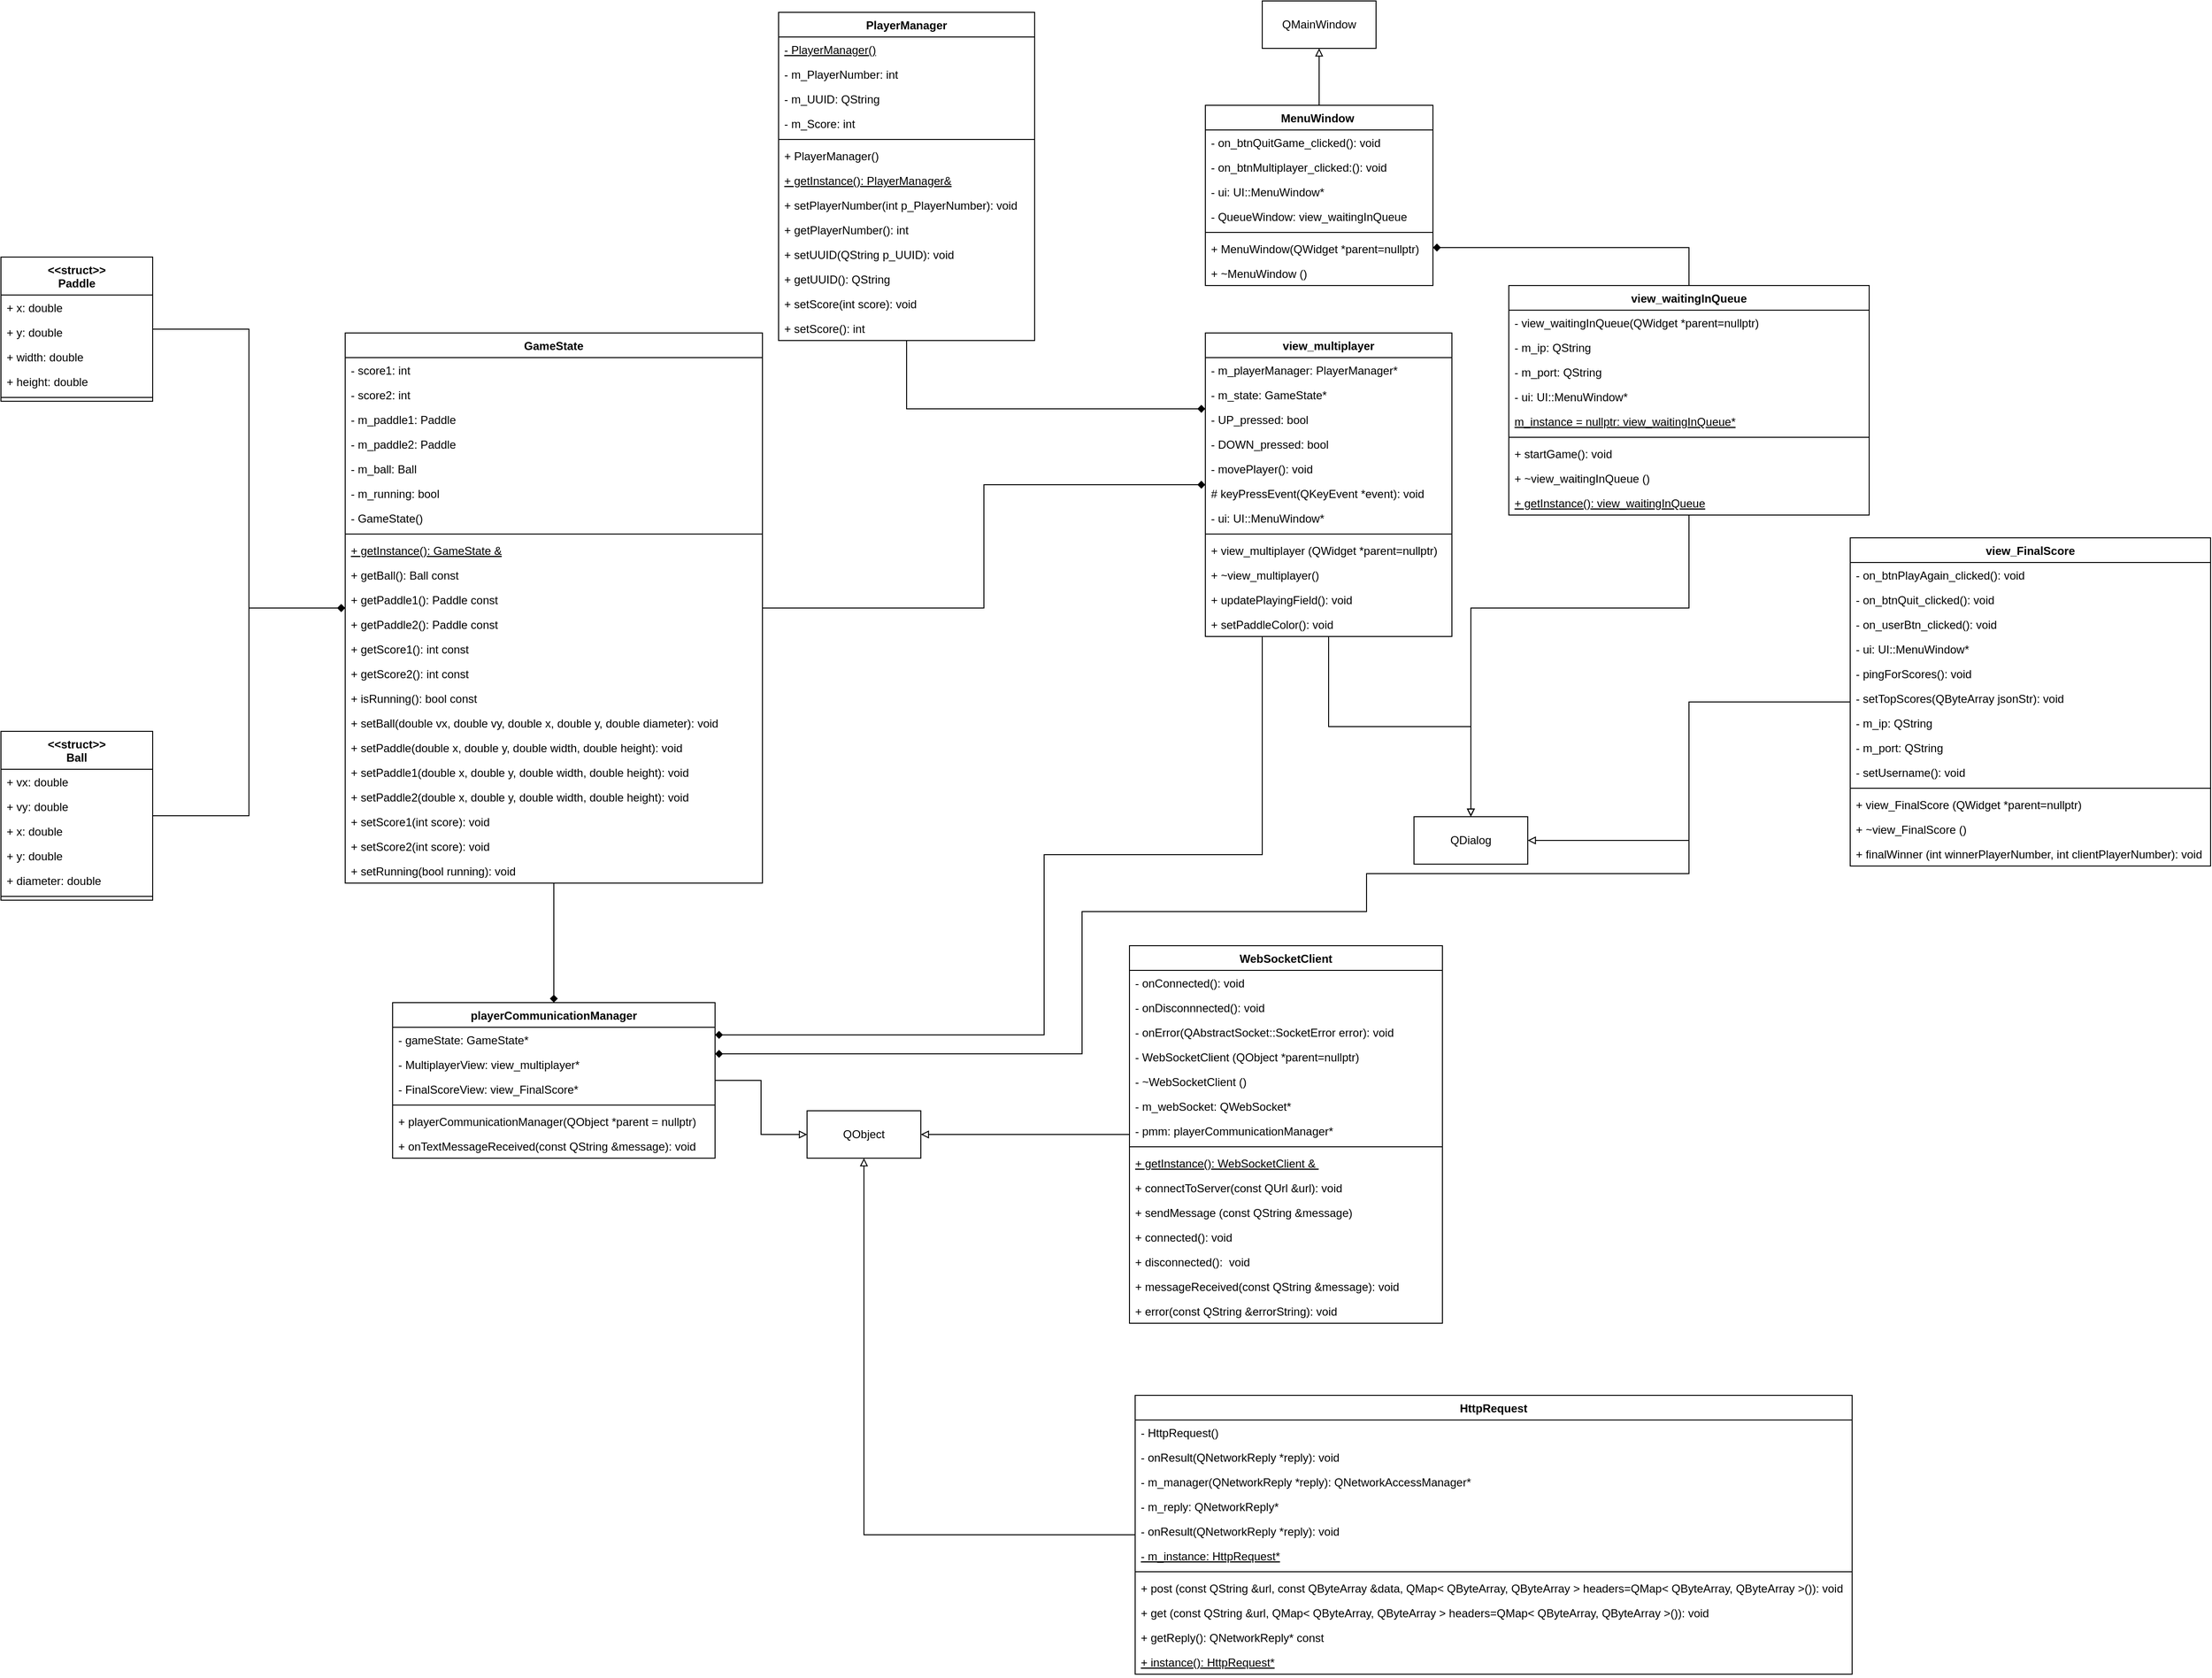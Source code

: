 <mxfile version="20.8.16" type="device"><diagram id="MP18VCLxFfBPVzHeUgNH" name="Seite-1"><mxGraphModel dx="2475" dy="4055" grid="1" gridSize="10" guides="1" tooltips="1" connect="1" arrows="1" fold="1" page="1" pageScale="1" pageWidth="827" pageHeight="1169" math="0" shadow="0"><root><mxCell id="0"/><mxCell id="1" parent="0"/><mxCell id="RMuAiVVjPHGUVaDekmuX-5" value="&lt;&lt;struct&gt;&gt;&#10;Ball" style="swimlane;fontStyle=1;align=center;verticalAlign=top;childLayout=stackLayout;horizontal=1;startSize=40;horizontalStack=0;resizeParent=1;resizeParentMax=0;resizeLast=0;collapsible=1;marginBottom=0;" parent="1" vertex="1"><mxGeometry x="-1420" y="-1570" width="160" height="178" as="geometry"/></mxCell><mxCell id="RMuAiVVjPHGUVaDekmuX-6" value="+ vx: double" style="text;strokeColor=none;fillColor=none;align=left;verticalAlign=top;spacingLeft=4;spacingRight=4;overflow=hidden;rotatable=0;points=[[0,0.5],[1,0.5]];portConstraint=eastwest;" parent="RMuAiVVjPHGUVaDekmuX-5" vertex="1"><mxGeometry y="40" width="160" height="26" as="geometry"/></mxCell><mxCell id="RMuAiVVjPHGUVaDekmuX-9" value="+ vy: double" style="text;strokeColor=none;fillColor=none;align=left;verticalAlign=top;spacingLeft=4;spacingRight=4;overflow=hidden;rotatable=0;points=[[0,0.5],[1,0.5]];portConstraint=eastwest;" parent="RMuAiVVjPHGUVaDekmuX-5" vertex="1"><mxGeometry y="66" width="160" height="26" as="geometry"/></mxCell><mxCell id="RMuAiVVjPHGUVaDekmuX-10" value="+ x: double" style="text;strokeColor=none;fillColor=none;align=left;verticalAlign=top;spacingLeft=4;spacingRight=4;overflow=hidden;rotatable=0;points=[[0,0.5],[1,0.5]];portConstraint=eastwest;" parent="RMuAiVVjPHGUVaDekmuX-5" vertex="1"><mxGeometry y="92" width="160" height="26" as="geometry"/></mxCell><mxCell id="RMuAiVVjPHGUVaDekmuX-11" value="+ y: double" style="text;strokeColor=none;fillColor=none;align=left;verticalAlign=top;spacingLeft=4;spacingRight=4;overflow=hidden;rotatable=0;points=[[0,0.5],[1,0.5]];portConstraint=eastwest;" parent="RMuAiVVjPHGUVaDekmuX-5" vertex="1"><mxGeometry y="118" width="160" height="26" as="geometry"/></mxCell><mxCell id="RMuAiVVjPHGUVaDekmuX-12" value="+ diameter: double" style="text;strokeColor=none;fillColor=none;align=left;verticalAlign=top;spacingLeft=4;spacingRight=4;overflow=hidden;rotatable=0;points=[[0,0.5],[1,0.5]];portConstraint=eastwest;" parent="RMuAiVVjPHGUVaDekmuX-5" vertex="1"><mxGeometry y="144" width="160" height="26" as="geometry"/></mxCell><mxCell id="RMuAiVVjPHGUVaDekmuX-7" value="" style="line;strokeWidth=1;fillColor=none;align=left;verticalAlign=middle;spacingTop=-1;spacingLeft=3;spacingRight=3;rotatable=0;labelPosition=right;points=[];portConstraint=eastwest;strokeColor=inherit;" parent="RMuAiVVjPHGUVaDekmuX-5" vertex="1"><mxGeometry y="170" width="160" height="8" as="geometry"/></mxCell><mxCell id="RMuAiVVjPHGUVaDekmuX-13" value="&lt;&lt;struct&gt;&gt;&#10;Paddle" style="swimlane;fontStyle=1;align=center;verticalAlign=top;childLayout=stackLayout;horizontal=1;startSize=40;horizontalStack=0;resizeParent=1;resizeParentMax=0;resizeLast=0;collapsible=1;marginBottom=0;" parent="1" vertex="1"><mxGeometry x="-1420" y="-2070" width="160" height="152" as="geometry"/></mxCell><mxCell id="RMuAiVVjPHGUVaDekmuX-14" value="+ x: double" style="text;strokeColor=none;fillColor=none;align=left;verticalAlign=top;spacingLeft=4;spacingRight=4;overflow=hidden;rotatable=0;points=[[0,0.5],[1,0.5]];portConstraint=eastwest;" parent="RMuAiVVjPHGUVaDekmuX-13" vertex="1"><mxGeometry y="40" width="160" height="26" as="geometry"/></mxCell><mxCell id="RMuAiVVjPHGUVaDekmuX-15" value="+ y: double" style="text;strokeColor=none;fillColor=none;align=left;verticalAlign=top;spacingLeft=4;spacingRight=4;overflow=hidden;rotatable=0;points=[[0,0.5],[1,0.5]];portConstraint=eastwest;" parent="RMuAiVVjPHGUVaDekmuX-13" vertex="1"><mxGeometry y="66" width="160" height="26" as="geometry"/></mxCell><mxCell id="RMuAiVVjPHGUVaDekmuX-16" value="+ width: double" style="text;strokeColor=none;fillColor=none;align=left;verticalAlign=top;spacingLeft=4;spacingRight=4;overflow=hidden;rotatable=0;points=[[0,0.5],[1,0.5]];portConstraint=eastwest;" parent="RMuAiVVjPHGUVaDekmuX-13" vertex="1"><mxGeometry y="92" width="160" height="26" as="geometry"/></mxCell><mxCell id="RMuAiVVjPHGUVaDekmuX-17" value="+ height: double" style="text;strokeColor=none;fillColor=none;align=left;verticalAlign=top;spacingLeft=4;spacingRight=4;overflow=hidden;rotatable=0;points=[[0,0.5],[1,0.5]];portConstraint=eastwest;" parent="RMuAiVVjPHGUVaDekmuX-13" vertex="1"><mxGeometry y="118" width="160" height="26" as="geometry"/></mxCell><mxCell id="RMuAiVVjPHGUVaDekmuX-19" value="" style="line;strokeWidth=1;fillColor=none;align=left;verticalAlign=middle;spacingTop=-1;spacingLeft=3;spacingRight=3;rotatable=0;labelPosition=right;points=[];portConstraint=eastwest;strokeColor=inherit;" parent="RMuAiVVjPHGUVaDekmuX-13" vertex="1"><mxGeometry y="144" width="160" height="8" as="geometry"/></mxCell><mxCell id="aPq4qUfqMGMxhTdIUyQj-11" style="edgeStyle=orthogonalEdgeStyle;rounded=0;orthogonalLoop=1;jettySize=auto;html=1;startArrow=diamond;startFill=1;endArrow=none;endFill=0;" parent="1" source="RMuAiVVjPHGUVaDekmuX-20" target="RMuAiVVjPHGUVaDekmuX-13" edge="1"><mxGeometry relative="1" as="geometry"/></mxCell><mxCell id="aPq4qUfqMGMxhTdIUyQj-12" style="edgeStyle=orthogonalEdgeStyle;rounded=0;orthogonalLoop=1;jettySize=auto;html=1;startArrow=diamond;startFill=1;endArrow=none;endFill=0;" parent="1" source="RMuAiVVjPHGUVaDekmuX-20" target="RMuAiVVjPHGUVaDekmuX-5" edge="1"><mxGeometry relative="1" as="geometry"/></mxCell><mxCell id="aPq4qUfqMGMxhTdIUyQj-18" style="edgeStyle=orthogonalEdgeStyle;rounded=0;orthogonalLoop=1;jettySize=auto;html=1;startArrow=none;startFill=0;endArrow=diamond;endFill=1;" parent="1" source="RMuAiVVjPHGUVaDekmuX-20" target="RMuAiVVjPHGUVaDekmuX-163" edge="1"><mxGeometry relative="1" as="geometry"/></mxCell><mxCell id="aPq4qUfqMGMxhTdIUyQj-19" style="edgeStyle=orthogonalEdgeStyle;rounded=0;orthogonalLoop=1;jettySize=auto;html=1;startArrow=none;startFill=0;endArrow=diamond;endFill=1;" parent="1" source="RMuAiVVjPHGUVaDekmuX-20" target="RMuAiVVjPHGUVaDekmuX-59" edge="1"><mxGeometry relative="1" as="geometry"/></mxCell><mxCell id="RMuAiVVjPHGUVaDekmuX-20" value="GameState" style="swimlane;fontStyle=1;align=center;verticalAlign=top;childLayout=stackLayout;horizontal=1;startSize=26;horizontalStack=0;resizeParent=1;resizeParentMax=0;resizeLast=0;collapsible=1;marginBottom=0;" parent="1" vertex="1"><mxGeometry x="-1057" y="-1990" width="440" height="580" as="geometry"/></mxCell><mxCell id="RMuAiVVjPHGUVaDekmuX-21" value="- score1: int" style="text;strokeColor=none;fillColor=none;align=left;verticalAlign=top;spacingLeft=4;spacingRight=4;overflow=hidden;rotatable=0;points=[[0,0.5],[1,0.5]];portConstraint=eastwest;" parent="RMuAiVVjPHGUVaDekmuX-20" vertex="1"><mxGeometry y="26" width="440" height="26" as="geometry"/></mxCell><mxCell id="RMuAiVVjPHGUVaDekmuX-22" value="- score2: int" style="text;strokeColor=none;fillColor=none;align=left;verticalAlign=top;spacingLeft=4;spacingRight=4;overflow=hidden;rotatable=0;points=[[0,0.5],[1,0.5]];portConstraint=eastwest;" parent="RMuAiVVjPHGUVaDekmuX-20" vertex="1"><mxGeometry y="52" width="440" height="26" as="geometry"/></mxCell><mxCell id="RMuAiVVjPHGUVaDekmuX-191" value="- m_paddle1: Paddle" style="text;strokeColor=none;fillColor=none;align=left;verticalAlign=top;spacingLeft=4;spacingRight=4;overflow=hidden;rotatable=0;points=[[0,0.5],[1,0.5]];portConstraint=eastwest;" parent="RMuAiVVjPHGUVaDekmuX-20" vertex="1"><mxGeometry y="78" width="440" height="26" as="geometry"/></mxCell><mxCell id="RMuAiVVjPHGUVaDekmuX-192" value="- m_paddle2: Paddle" style="text;strokeColor=none;fillColor=none;align=left;verticalAlign=top;spacingLeft=4;spacingRight=4;overflow=hidden;rotatable=0;points=[[0,0.5],[1,0.5]];portConstraint=eastwest;" parent="RMuAiVVjPHGUVaDekmuX-20" vertex="1"><mxGeometry y="104" width="440" height="26" as="geometry"/></mxCell><mxCell id="RMuAiVVjPHGUVaDekmuX-193" value="- m_ball: Ball" style="text;strokeColor=none;fillColor=none;align=left;verticalAlign=top;spacingLeft=4;spacingRight=4;overflow=hidden;rotatable=0;points=[[0,0.5],[1,0.5]];portConstraint=eastwest;" parent="RMuAiVVjPHGUVaDekmuX-20" vertex="1"><mxGeometry y="130" width="440" height="26" as="geometry"/></mxCell><mxCell id="RMuAiVVjPHGUVaDekmuX-23" value="- m_running: bool" style="text;strokeColor=none;fillColor=none;align=left;verticalAlign=top;spacingLeft=4;spacingRight=4;overflow=hidden;rotatable=0;points=[[0,0.5],[1,0.5]];portConstraint=eastwest;" parent="RMuAiVVjPHGUVaDekmuX-20" vertex="1"><mxGeometry y="156" width="440" height="26" as="geometry"/></mxCell><mxCell id="RMuAiVVjPHGUVaDekmuX-103" value="- GameState()" style="text;strokeColor=none;fillColor=none;align=left;verticalAlign=top;spacingLeft=4;spacingRight=4;overflow=hidden;rotatable=0;points=[[0,0.5],[1,0.5]];portConstraint=eastwest;" parent="RMuAiVVjPHGUVaDekmuX-20" vertex="1"><mxGeometry y="182" width="440" height="26" as="geometry"/></mxCell><mxCell id="RMuAiVVjPHGUVaDekmuX-25" value="" style="line;strokeWidth=1;fillColor=none;align=left;verticalAlign=middle;spacingTop=-1;spacingLeft=3;spacingRight=3;rotatable=0;labelPosition=right;points=[];portConstraint=eastwest;strokeColor=inherit;" parent="RMuAiVVjPHGUVaDekmuX-20" vertex="1"><mxGeometry y="208" width="440" height="8" as="geometry"/></mxCell><mxCell id="RMuAiVVjPHGUVaDekmuX-27" value="+ getInstance(): GameState &amp;&#10;" style="text;strokeColor=none;fillColor=none;align=left;verticalAlign=top;spacingLeft=4;spacingRight=4;overflow=hidden;rotatable=0;points=[[0,0.5],[1,0.5]];portConstraint=eastwest;fontStyle=4" parent="RMuAiVVjPHGUVaDekmuX-20" vertex="1"><mxGeometry y="216" width="440" height="26" as="geometry"/></mxCell><mxCell id="RMuAiVVjPHGUVaDekmuX-28" value="+ getBall(): Ball const" style="text;strokeColor=none;fillColor=none;align=left;verticalAlign=top;spacingLeft=4;spacingRight=4;overflow=hidden;rotatable=0;points=[[0,0.5],[1,0.5]];portConstraint=eastwest;" parent="RMuAiVVjPHGUVaDekmuX-20" vertex="1"><mxGeometry y="242" width="440" height="26" as="geometry"/></mxCell><mxCell id="RMuAiVVjPHGUVaDekmuX-29" value="+ getPaddle1(): Paddle const" style="text;strokeColor=none;fillColor=none;align=left;verticalAlign=top;spacingLeft=4;spacingRight=4;overflow=hidden;rotatable=0;points=[[0,0.5],[1,0.5]];portConstraint=eastwest;" parent="RMuAiVVjPHGUVaDekmuX-20" vertex="1"><mxGeometry y="268" width="440" height="26" as="geometry"/></mxCell><mxCell id="RMuAiVVjPHGUVaDekmuX-30" value="+ getPaddle2(): Paddle const" style="text;strokeColor=none;fillColor=none;align=left;verticalAlign=top;spacingLeft=4;spacingRight=4;overflow=hidden;rotatable=0;points=[[0,0.5],[1,0.5]];portConstraint=eastwest;" parent="RMuAiVVjPHGUVaDekmuX-20" vertex="1"><mxGeometry y="294" width="440" height="26" as="geometry"/></mxCell><mxCell id="RMuAiVVjPHGUVaDekmuX-31" value="+ getScore1(): int const" style="text;strokeColor=none;fillColor=none;align=left;verticalAlign=top;spacingLeft=4;spacingRight=4;overflow=hidden;rotatable=0;points=[[0,0.5],[1,0.5]];portConstraint=eastwest;" parent="RMuAiVVjPHGUVaDekmuX-20" vertex="1"><mxGeometry y="320" width="440" height="26" as="geometry"/></mxCell><mxCell id="RMuAiVVjPHGUVaDekmuX-32" value="+ getScore2(): int const" style="text;strokeColor=none;fillColor=none;align=left;verticalAlign=top;spacingLeft=4;spacingRight=4;overflow=hidden;rotatable=0;points=[[0,0.5],[1,0.5]];portConstraint=eastwest;" parent="RMuAiVVjPHGUVaDekmuX-20" vertex="1"><mxGeometry y="346" width="440" height="26" as="geometry"/></mxCell><mxCell id="RMuAiVVjPHGUVaDekmuX-33" value="+ isRunning(): bool const" style="text;strokeColor=none;fillColor=none;align=left;verticalAlign=top;spacingLeft=4;spacingRight=4;overflow=hidden;rotatable=0;points=[[0,0.5],[1,0.5]];portConstraint=eastwest;" parent="RMuAiVVjPHGUVaDekmuX-20" vertex="1"><mxGeometry y="372" width="440" height="26" as="geometry"/></mxCell><mxCell id="RMuAiVVjPHGUVaDekmuX-34" value="+ setBall(double vx, double vy, double x, double y, double diameter): void" style="text;strokeColor=none;fillColor=none;align=left;verticalAlign=top;spacingLeft=4;spacingRight=4;overflow=hidden;rotatable=0;points=[[0,0.5],[1,0.5]];portConstraint=eastwest;" parent="RMuAiVVjPHGUVaDekmuX-20" vertex="1"><mxGeometry y="398" width="440" height="26" as="geometry"/></mxCell><mxCell id="RMuAiVVjPHGUVaDekmuX-35" value="+ setPaddle(double x, double y, double width, double height): void" style="text;strokeColor=none;fillColor=none;align=left;verticalAlign=top;spacingLeft=4;spacingRight=4;overflow=hidden;rotatable=0;points=[[0,0.5],[1,0.5]];portConstraint=eastwest;" parent="RMuAiVVjPHGUVaDekmuX-20" vertex="1"><mxGeometry y="424" width="440" height="26" as="geometry"/></mxCell><mxCell id="RMuAiVVjPHGUVaDekmuX-36" value="+ setPaddle1(double x, double y, double width, double height): void" style="text;strokeColor=none;fillColor=none;align=left;verticalAlign=top;spacingLeft=4;spacingRight=4;overflow=hidden;rotatable=0;points=[[0,0.5],[1,0.5]];portConstraint=eastwest;" parent="RMuAiVVjPHGUVaDekmuX-20" vertex="1"><mxGeometry y="450" width="440" height="26" as="geometry"/></mxCell><mxCell id="RMuAiVVjPHGUVaDekmuX-37" value="+ setPaddle2(double x, double y, double width, double height): void" style="text;strokeColor=none;fillColor=none;align=left;verticalAlign=top;spacingLeft=4;spacingRight=4;overflow=hidden;rotatable=0;points=[[0,0.5],[1,0.5]];portConstraint=eastwest;" parent="RMuAiVVjPHGUVaDekmuX-20" vertex="1"><mxGeometry y="476" width="440" height="26" as="geometry"/></mxCell><mxCell id="RMuAiVVjPHGUVaDekmuX-38" value="+ setScore1(int score): void" style="text;strokeColor=none;fillColor=none;align=left;verticalAlign=top;spacingLeft=4;spacingRight=4;overflow=hidden;rotatable=0;points=[[0,0.5],[1,0.5]];portConstraint=eastwest;" parent="RMuAiVVjPHGUVaDekmuX-20" vertex="1"><mxGeometry y="502" width="440" height="26" as="geometry"/></mxCell><mxCell id="RMuAiVVjPHGUVaDekmuX-39" value="+ setScore2(int score): void" style="text;strokeColor=none;fillColor=none;align=left;verticalAlign=top;spacingLeft=4;spacingRight=4;overflow=hidden;rotatable=0;points=[[0,0.5],[1,0.5]];portConstraint=eastwest;" parent="RMuAiVVjPHGUVaDekmuX-20" vertex="1"><mxGeometry y="528" width="440" height="26" as="geometry"/></mxCell><mxCell id="RMuAiVVjPHGUVaDekmuX-58" value="+ setRunning(bool running): void" style="text;strokeColor=none;fillColor=none;align=left;verticalAlign=top;spacingLeft=4;spacingRight=4;overflow=hidden;rotatable=0;points=[[0,0.5],[1,0.5]];portConstraint=eastwest;" parent="RMuAiVVjPHGUVaDekmuX-20" vertex="1"><mxGeometry y="554" width="440" height="26" as="geometry"/></mxCell><mxCell id="aPq4qUfqMGMxhTdIUyQj-6" style="edgeStyle=orthogonalEdgeStyle;rounded=0;orthogonalLoop=1;jettySize=auto;html=1;endArrow=block;endFill=0;" parent="1" source="RMuAiVVjPHGUVaDekmuX-59" target="aPq4qUfqMGMxhTdIUyQj-1" edge="1"><mxGeometry relative="1" as="geometry"/></mxCell><mxCell id="RMuAiVVjPHGUVaDekmuX-59" value="playerCommunicationManager" style="swimlane;fontStyle=1;align=center;verticalAlign=top;childLayout=stackLayout;horizontal=1;startSize=26;horizontalStack=0;resizeParent=1;resizeParentMax=0;resizeLast=0;collapsible=1;marginBottom=0;" parent="1" vertex="1"><mxGeometry x="-1007" y="-1284" width="340" height="164" as="geometry"/></mxCell><mxCell id="RMuAiVVjPHGUVaDekmuX-60" value="- gameState: GameState*" style="text;strokeColor=none;fillColor=none;align=left;verticalAlign=top;spacingLeft=4;spacingRight=4;overflow=hidden;rotatable=0;points=[[0,0.5],[1,0.5]];portConstraint=eastwest;" parent="RMuAiVVjPHGUVaDekmuX-59" vertex="1"><mxGeometry y="26" width="340" height="26" as="geometry"/></mxCell><mxCell id="RMuAiVVjPHGUVaDekmuX-61" value="- MultiplayerView: view_multiplayer*" style="text;strokeColor=none;fillColor=none;align=left;verticalAlign=top;spacingLeft=4;spacingRight=4;overflow=hidden;rotatable=0;points=[[0,0.5],[1,0.5]];portConstraint=eastwest;" parent="RMuAiVVjPHGUVaDekmuX-59" vertex="1"><mxGeometry y="52" width="340" height="26" as="geometry"/></mxCell><mxCell id="RMuAiVVjPHGUVaDekmuX-62" value="- FinalScoreView: view_FinalScore*" style="text;strokeColor=none;fillColor=none;align=left;verticalAlign=top;spacingLeft=4;spacingRight=4;overflow=hidden;rotatable=0;points=[[0,0.5],[1,0.5]];portConstraint=eastwest;" parent="RMuAiVVjPHGUVaDekmuX-59" vertex="1"><mxGeometry y="78" width="340" height="26" as="geometry"/></mxCell><mxCell id="RMuAiVVjPHGUVaDekmuX-63" value="" style="line;strokeWidth=1;fillColor=none;align=left;verticalAlign=middle;spacingTop=-1;spacingLeft=3;spacingRight=3;rotatable=0;labelPosition=right;points=[];portConstraint=eastwest;strokeColor=inherit;" parent="RMuAiVVjPHGUVaDekmuX-59" vertex="1"><mxGeometry y="104" width="340" height="8" as="geometry"/></mxCell><mxCell id="RMuAiVVjPHGUVaDekmuX-76" value="+ playerCommunicationManager(QObject *parent = nullptr) " style="text;strokeColor=none;fillColor=none;align=left;verticalAlign=top;spacingLeft=4;spacingRight=4;overflow=hidden;rotatable=0;points=[[0,0.5],[1,0.5]];portConstraint=eastwest;" parent="RMuAiVVjPHGUVaDekmuX-59" vertex="1"><mxGeometry y="112" width="340" height="26" as="geometry"/></mxCell><mxCell id="RMuAiVVjPHGUVaDekmuX-77" value="+ onTextMessageReceived(const QString &amp;message): void " style="text;strokeColor=none;fillColor=none;align=left;verticalAlign=top;spacingLeft=4;spacingRight=4;overflow=hidden;rotatable=0;points=[[0,0.5],[1,0.5]];portConstraint=eastwest;" parent="RMuAiVVjPHGUVaDekmuX-59" vertex="1"><mxGeometry y="138" width="340" height="26" as="geometry"/></mxCell><mxCell id="aPq4qUfqMGMxhTdIUyQj-22" style="edgeStyle=orthogonalEdgeStyle;rounded=0;orthogonalLoop=1;jettySize=auto;html=1;startArrow=none;startFill=0;endArrow=diamond;endFill=1;" parent="1" source="RMuAiVVjPHGUVaDekmuX-78" target="RMuAiVVjPHGUVaDekmuX-163" edge="1"><mxGeometry relative="1" as="geometry"><Array as="points"><mxPoint x="-465" y="-1910"/></Array></mxGeometry></mxCell><mxCell id="RMuAiVVjPHGUVaDekmuX-78" value="PlayerManager" style="swimlane;fontStyle=1;align=center;verticalAlign=top;childLayout=stackLayout;horizontal=1;startSize=26;horizontalStack=0;resizeParent=1;resizeParentMax=0;resizeLast=0;collapsible=1;marginBottom=0;" parent="1" vertex="1"><mxGeometry x="-600" y="-2328" width="270" height="346" as="geometry"/></mxCell><mxCell id="RMuAiVVjPHGUVaDekmuX-106" value="- PlayerManager()" style="text;strokeColor=none;fillColor=none;align=left;verticalAlign=top;spacingLeft=4;spacingRight=4;overflow=hidden;rotatable=0;points=[[0,0.5],[1,0.5]];portConstraint=eastwest;fontStyle=4" parent="RMuAiVVjPHGUVaDekmuX-78" vertex="1"><mxGeometry y="26" width="270" height="26" as="geometry"/></mxCell><mxCell id="RMuAiVVjPHGUVaDekmuX-79" value="- m_PlayerNumber: int" style="text;strokeColor=none;fillColor=none;align=left;verticalAlign=top;spacingLeft=4;spacingRight=4;overflow=hidden;rotatable=0;points=[[0,0.5],[1,0.5]];portConstraint=eastwest;" parent="RMuAiVVjPHGUVaDekmuX-78" vertex="1"><mxGeometry y="52" width="270" height="26" as="geometry"/></mxCell><mxCell id="RMuAiVVjPHGUVaDekmuX-80" value="- m_UUID: QString" style="text;strokeColor=none;fillColor=none;align=left;verticalAlign=top;spacingLeft=4;spacingRight=4;overflow=hidden;rotatable=0;points=[[0,0.5],[1,0.5]];portConstraint=eastwest;" parent="RMuAiVVjPHGUVaDekmuX-78" vertex="1"><mxGeometry y="78" width="270" height="26" as="geometry"/></mxCell><mxCell id="hz9fQYHhjGwWimw99q_P-1" value="- m_Score: int" style="text;strokeColor=none;fillColor=none;align=left;verticalAlign=top;spacingLeft=4;spacingRight=4;overflow=hidden;rotatable=0;points=[[0,0.5],[1,0.5]];portConstraint=eastwest;" vertex="1" parent="RMuAiVVjPHGUVaDekmuX-78"><mxGeometry y="104" width="270" height="26" as="geometry"/></mxCell><mxCell id="RMuAiVVjPHGUVaDekmuX-82" value="" style="line;strokeWidth=1;fillColor=none;align=left;verticalAlign=middle;spacingTop=-1;spacingLeft=3;spacingRight=3;rotatable=0;labelPosition=right;points=[];portConstraint=eastwest;strokeColor=inherit;" parent="RMuAiVVjPHGUVaDekmuX-78" vertex="1"><mxGeometry y="130" width="270" height="8" as="geometry"/></mxCell><mxCell id="RMuAiVVjPHGUVaDekmuX-83" value="+ PlayerManager()" style="text;strokeColor=none;fillColor=none;align=left;verticalAlign=top;spacingLeft=4;spacingRight=4;overflow=hidden;rotatable=0;points=[[0,0.5],[1,0.5]];portConstraint=eastwest;" parent="RMuAiVVjPHGUVaDekmuX-78" vertex="1"><mxGeometry y="138" width="270" height="26" as="geometry"/></mxCell><mxCell id="RMuAiVVjPHGUVaDekmuX-84" value="+ getInstance(): PlayerManager&amp;" style="text;strokeColor=none;fillColor=none;align=left;verticalAlign=top;spacingLeft=4;spacingRight=4;overflow=hidden;rotatable=0;points=[[0,0.5],[1,0.5]];portConstraint=eastwest;fontStyle=4" parent="RMuAiVVjPHGUVaDekmuX-78" vertex="1"><mxGeometry y="164" width="270" height="26" as="geometry"/></mxCell><mxCell id="RMuAiVVjPHGUVaDekmuX-85" value="+ setPlayerNumber(int p_PlayerNumber): void" style="text;strokeColor=none;fillColor=none;align=left;verticalAlign=top;spacingLeft=4;spacingRight=4;overflow=hidden;rotatable=0;points=[[0,0.5],[1,0.5]];portConstraint=eastwest;" parent="RMuAiVVjPHGUVaDekmuX-78" vertex="1"><mxGeometry y="190" width="270" height="26" as="geometry"/></mxCell><mxCell id="RMuAiVVjPHGUVaDekmuX-87" value="+ getPlayerNumber(): int" style="text;strokeColor=none;fillColor=none;align=left;verticalAlign=top;spacingLeft=4;spacingRight=4;overflow=hidden;rotatable=0;points=[[0,0.5],[1,0.5]];portConstraint=eastwest;" parent="RMuAiVVjPHGUVaDekmuX-78" vertex="1"><mxGeometry y="216" width="270" height="26" as="geometry"/></mxCell><mxCell id="RMuAiVVjPHGUVaDekmuX-88" value="+ setUUID(QString p_UUID): void" style="text;strokeColor=none;fillColor=none;align=left;verticalAlign=top;spacingLeft=4;spacingRight=4;overflow=hidden;rotatable=0;points=[[0,0.5],[1,0.5]];portConstraint=eastwest;" parent="RMuAiVVjPHGUVaDekmuX-78" vertex="1"><mxGeometry y="242" width="270" height="26" as="geometry"/></mxCell><mxCell id="RMuAiVVjPHGUVaDekmuX-89" value="+ getUUID(): QString" style="text;strokeColor=none;fillColor=none;align=left;verticalAlign=top;spacingLeft=4;spacingRight=4;overflow=hidden;rotatable=0;points=[[0,0.5],[1,0.5]];portConstraint=eastwest;" parent="RMuAiVVjPHGUVaDekmuX-78" vertex="1"><mxGeometry y="268" width="270" height="26" as="geometry"/></mxCell><mxCell id="hz9fQYHhjGwWimw99q_P-2" value="+ setScore(int score): void" style="text;strokeColor=none;fillColor=none;align=left;verticalAlign=top;spacingLeft=4;spacingRight=4;overflow=hidden;rotatable=0;points=[[0,0.5],[1,0.5]];portConstraint=eastwest;" vertex="1" parent="RMuAiVVjPHGUVaDekmuX-78"><mxGeometry y="294" width="270" height="26" as="geometry"/></mxCell><mxCell id="hz9fQYHhjGwWimw99q_P-3" value="+ setScore(): int" style="text;strokeColor=none;fillColor=none;align=left;verticalAlign=top;spacingLeft=4;spacingRight=4;overflow=hidden;rotatable=0;points=[[0,0.5],[1,0.5]];portConstraint=eastwest;" vertex="1" parent="RMuAiVVjPHGUVaDekmuX-78"><mxGeometry y="320" width="270" height="26" as="geometry"/></mxCell><mxCell id="aPq4qUfqMGMxhTdIUyQj-5" style="edgeStyle=orthogonalEdgeStyle;rounded=0;orthogonalLoop=1;jettySize=auto;html=1;endArrow=block;endFill=0;" parent="1" source="RMuAiVVjPHGUVaDekmuX-91" target="aPq4qUfqMGMxhTdIUyQj-1" edge="1"><mxGeometry relative="1" as="geometry"/></mxCell><mxCell id="RMuAiVVjPHGUVaDekmuX-91" value="HttpRequest" style="swimlane;fontStyle=1;align=center;verticalAlign=top;childLayout=stackLayout;horizontal=1;startSize=26;horizontalStack=0;resizeParent=1;resizeParentMax=0;resizeLast=0;collapsible=1;marginBottom=0;" parent="1" vertex="1"><mxGeometry x="-224" y="-870" width="756" height="294" as="geometry"/></mxCell><mxCell id="RMuAiVVjPHGUVaDekmuX-93" value="- HttpRequest()" style="text;strokeColor=none;fillColor=none;align=left;verticalAlign=top;spacingLeft=4;spacingRight=4;overflow=hidden;rotatable=0;points=[[0,0.5],[1,0.5]];portConstraint=eastwest;" parent="RMuAiVVjPHGUVaDekmuX-91" vertex="1"><mxGeometry y="26" width="756" height="26" as="geometry"/></mxCell><mxCell id="RMuAiVVjPHGUVaDekmuX-101" value="- onResult(QNetworkReply *reply): void" style="text;strokeColor=none;fillColor=none;align=left;verticalAlign=top;spacingLeft=4;spacingRight=4;overflow=hidden;rotatable=0;points=[[0,0.5],[1,0.5]];portConstraint=eastwest;" parent="RMuAiVVjPHGUVaDekmuX-91" vertex="1"><mxGeometry y="52" width="756" height="26" as="geometry"/></mxCell><mxCell id="hz9fQYHhjGwWimw99q_P-19" value="- m_manager(QNetworkReply *reply): QNetworkAccessManager*" style="text;strokeColor=none;fillColor=none;align=left;verticalAlign=top;spacingLeft=4;spacingRight=4;overflow=hidden;rotatable=0;points=[[0,0.5],[1,0.5]];portConstraint=eastwest;" vertex="1" parent="RMuAiVVjPHGUVaDekmuX-91"><mxGeometry y="78" width="756" height="26" as="geometry"/></mxCell><mxCell id="hz9fQYHhjGwWimw99q_P-20" value="- m_reply: QNetworkReply*" style="text;strokeColor=none;fillColor=none;align=left;verticalAlign=top;spacingLeft=4;spacingRight=4;overflow=hidden;rotatable=0;points=[[0,0.5],[1,0.5]];portConstraint=eastwest;" vertex="1" parent="RMuAiVVjPHGUVaDekmuX-91"><mxGeometry y="104" width="756" height="26" as="geometry"/></mxCell><mxCell id="hz9fQYHhjGwWimw99q_P-21" value="- onResult(QNetworkReply *reply): void" style="text;strokeColor=none;fillColor=none;align=left;verticalAlign=top;spacingLeft=4;spacingRight=4;overflow=hidden;rotatable=0;points=[[0,0.5],[1,0.5]];portConstraint=eastwest;" vertex="1" parent="RMuAiVVjPHGUVaDekmuX-91"><mxGeometry y="130" width="756" height="26" as="geometry"/></mxCell><mxCell id="RMuAiVVjPHGUVaDekmuX-105" value="- m_instance: HttpRequest*" style="text;strokeColor=none;fillColor=none;align=left;verticalAlign=top;spacingLeft=4;spacingRight=4;overflow=hidden;rotatable=0;points=[[0,0.5],[1,0.5]];portConstraint=eastwest;fontStyle=4" parent="RMuAiVVjPHGUVaDekmuX-91" vertex="1"><mxGeometry y="156" width="756" height="26" as="geometry"/></mxCell><mxCell id="RMuAiVVjPHGUVaDekmuX-94" value="" style="line;strokeWidth=1;fillColor=none;align=left;verticalAlign=middle;spacingTop=-1;spacingLeft=3;spacingRight=3;rotatable=0;labelPosition=right;points=[];portConstraint=eastwest;strokeColor=inherit;" parent="RMuAiVVjPHGUVaDekmuX-91" vertex="1"><mxGeometry y="182" width="756" height="8" as="geometry"/></mxCell><mxCell id="RMuAiVVjPHGUVaDekmuX-95" value="+ post (const QString &amp;url, const QByteArray &amp;data, QMap&lt; QByteArray, QByteArray &gt; headers=QMap&lt; QByteArray, QByteArray &gt;()): void" style="text;strokeColor=none;fillColor=none;align=left;verticalAlign=top;spacingLeft=4;spacingRight=4;overflow=hidden;rotatable=0;points=[[0,0.5],[1,0.5]];portConstraint=eastwest;" parent="RMuAiVVjPHGUVaDekmuX-91" vertex="1"><mxGeometry y="190" width="756" height="26" as="geometry"/></mxCell><mxCell id="RMuAiVVjPHGUVaDekmuX-96" value="+ get (const QString &amp;url, QMap&lt; QByteArray, QByteArray &gt; headers=QMap&lt; QByteArray, QByteArray &gt;()): void" style="text;strokeColor=none;fillColor=none;align=left;verticalAlign=top;spacingLeft=4;spacingRight=4;overflow=hidden;rotatable=0;points=[[0,0.5],[1,0.5]];portConstraint=eastwest;fontStyle=0" parent="RMuAiVVjPHGUVaDekmuX-91" vertex="1"><mxGeometry y="216" width="756" height="26" as="geometry"/></mxCell><mxCell id="RMuAiVVjPHGUVaDekmuX-97" value="+ getReply(): QNetworkReply* const" style="text;strokeColor=none;fillColor=none;align=left;verticalAlign=top;spacingLeft=4;spacingRight=4;overflow=hidden;rotatable=0;points=[[0,0.5],[1,0.5]];portConstraint=eastwest;" parent="RMuAiVVjPHGUVaDekmuX-91" vertex="1"><mxGeometry y="242" width="756" height="26" as="geometry"/></mxCell><mxCell id="RMuAiVVjPHGUVaDekmuX-99" value="+ instance(): HttpRequest*" style="text;strokeColor=none;fillColor=none;align=left;verticalAlign=top;spacingLeft=4;spacingRight=4;overflow=hidden;rotatable=0;points=[[0,0.5],[1,0.5]];portConstraint=eastwest;fontStyle=4" parent="RMuAiVVjPHGUVaDekmuX-91" vertex="1"><mxGeometry y="268" width="756" height="26" as="geometry"/></mxCell><mxCell id="aPq4qUfqMGMxhTdIUyQj-4" style="edgeStyle=orthogonalEdgeStyle;rounded=0;orthogonalLoop=1;jettySize=auto;html=1;endArrow=block;endFill=0;" parent="1" source="RMuAiVVjPHGUVaDekmuX-115" target="aPq4qUfqMGMxhTdIUyQj-1" edge="1"><mxGeometry relative="1" as="geometry"/></mxCell><mxCell id="RMuAiVVjPHGUVaDekmuX-115" value="WebSocketClient" style="swimlane;fontStyle=1;align=center;verticalAlign=top;childLayout=stackLayout;horizontal=1;startSize=26;horizontalStack=0;resizeParent=1;resizeParentMax=0;resizeLast=0;collapsible=1;marginBottom=0;" parent="1" vertex="1"><mxGeometry x="-230" y="-1344" width="330" height="398" as="geometry"/></mxCell><mxCell id="RMuAiVVjPHGUVaDekmuX-116" value="- onConnected(): void" style="text;strokeColor=none;fillColor=none;align=left;verticalAlign=top;spacingLeft=4;spacingRight=4;overflow=hidden;rotatable=0;points=[[0,0.5],[1,0.5]];portConstraint=eastwest;" parent="RMuAiVVjPHGUVaDekmuX-115" vertex="1"><mxGeometry y="26" width="330" height="26" as="geometry"/></mxCell><mxCell id="RMuAiVVjPHGUVaDekmuX-117" value="- onDisconnnected(): void" style="text;strokeColor=none;fillColor=none;align=left;verticalAlign=top;spacingLeft=4;spacingRight=4;overflow=hidden;rotatable=0;points=[[0,0.5],[1,0.5]];portConstraint=eastwest;" parent="RMuAiVVjPHGUVaDekmuX-115" vertex="1"><mxGeometry y="52" width="330" height="26" as="geometry"/></mxCell><mxCell id="RMuAiVVjPHGUVaDekmuX-118" value="- onError(QAbstractSocket::SocketError error): void" style="text;strokeColor=none;fillColor=none;align=left;verticalAlign=top;spacingLeft=4;spacingRight=4;overflow=hidden;rotatable=0;points=[[0,0.5],[1,0.5]];portConstraint=eastwest;fontStyle=0" parent="RMuAiVVjPHGUVaDekmuX-115" vertex="1"><mxGeometry y="78" width="330" height="26" as="geometry"/></mxCell><mxCell id="RMuAiVVjPHGUVaDekmuX-124" value="- WebSocketClient (QObject *parent=nullptr)" style="text;strokeColor=none;fillColor=none;align=left;verticalAlign=top;spacingLeft=4;spacingRight=4;overflow=hidden;rotatable=0;points=[[0,0.5],[1,0.5]];portConstraint=eastwest;fontStyle=0" parent="RMuAiVVjPHGUVaDekmuX-115" vertex="1"><mxGeometry y="104" width="330" height="26" as="geometry"/></mxCell><mxCell id="RMuAiVVjPHGUVaDekmuX-125" value="- ~WebSocketClient ()" style="text;strokeColor=none;fillColor=none;align=left;verticalAlign=top;spacingLeft=4;spacingRight=4;overflow=hidden;rotatable=0;points=[[0,0.5],[1,0.5]];portConstraint=eastwest;fontStyle=0" parent="RMuAiVVjPHGUVaDekmuX-115" vertex="1"><mxGeometry y="130" width="330" height="26" as="geometry"/></mxCell><mxCell id="RMuAiVVjPHGUVaDekmuX-129" value="- m_webSocket: QWebSocket*" style="text;strokeColor=none;fillColor=none;align=left;verticalAlign=top;spacingLeft=4;spacingRight=4;overflow=hidden;rotatable=0;points=[[0,0.5],[1,0.5]];portConstraint=eastwest;fontStyle=0" parent="RMuAiVVjPHGUVaDekmuX-115" vertex="1"><mxGeometry y="156" width="330" height="26" as="geometry"/></mxCell><mxCell id="RMuAiVVjPHGUVaDekmuX-130" value="- pmm: playerCommunicationManager*" style="text;strokeColor=none;fillColor=none;align=left;verticalAlign=top;spacingLeft=4;spacingRight=4;overflow=hidden;rotatable=0;points=[[0,0.5],[1,0.5]];portConstraint=eastwest;fontStyle=0" parent="RMuAiVVjPHGUVaDekmuX-115" vertex="1"><mxGeometry y="182" width="330" height="26" as="geometry"/></mxCell><mxCell id="RMuAiVVjPHGUVaDekmuX-119" value="" style="line;strokeWidth=1;fillColor=none;align=left;verticalAlign=middle;spacingTop=-1;spacingLeft=3;spacingRight=3;rotatable=0;labelPosition=right;points=[];portConstraint=eastwest;strokeColor=inherit;" parent="RMuAiVVjPHGUVaDekmuX-115" vertex="1"><mxGeometry y="208" width="330" height="8" as="geometry"/></mxCell><mxCell id="RMuAiVVjPHGUVaDekmuX-120" value="+ getInstance(): WebSocketClient &amp; " style="text;strokeColor=none;fillColor=none;align=left;verticalAlign=top;spacingLeft=4;spacingRight=4;overflow=hidden;rotatable=0;points=[[0,0.5],[1,0.5]];portConstraint=eastwest;fontStyle=4" parent="RMuAiVVjPHGUVaDekmuX-115" vertex="1"><mxGeometry y="216" width="330" height="26" as="geometry"/></mxCell><mxCell id="RMuAiVVjPHGUVaDekmuX-121" value="+ connectToServer(const QUrl &amp;url): void" style="text;strokeColor=none;fillColor=none;align=left;verticalAlign=top;spacingLeft=4;spacingRight=4;overflow=hidden;rotatable=0;points=[[0,0.5],[1,0.5]];portConstraint=eastwest;fontStyle=0" parent="RMuAiVVjPHGUVaDekmuX-115" vertex="1"><mxGeometry y="242" width="330" height="26" as="geometry"/></mxCell><mxCell id="RMuAiVVjPHGUVaDekmuX-122" value="+ sendMessage (const QString &amp;message)" style="text;strokeColor=none;fillColor=none;align=left;verticalAlign=top;spacingLeft=4;spacingRight=4;overflow=hidden;rotatable=0;points=[[0,0.5],[1,0.5]];portConstraint=eastwest;" parent="RMuAiVVjPHGUVaDekmuX-115" vertex="1"><mxGeometry y="268" width="330" height="26" as="geometry"/></mxCell><mxCell id="RMuAiVVjPHGUVaDekmuX-123" value="+ connected(): void" style="text;strokeColor=none;fillColor=none;align=left;verticalAlign=top;spacingLeft=4;spacingRight=4;overflow=hidden;rotatable=0;points=[[0,0.5],[1,0.5]];portConstraint=eastwest;fontStyle=0" parent="RMuAiVVjPHGUVaDekmuX-115" vertex="1"><mxGeometry y="294" width="330" height="26" as="geometry"/></mxCell><mxCell id="RMuAiVVjPHGUVaDekmuX-126" value="+ disconnected():  void" style="text;strokeColor=none;fillColor=none;align=left;verticalAlign=top;spacingLeft=4;spacingRight=4;overflow=hidden;rotatable=0;points=[[0,0.5],[1,0.5]];portConstraint=eastwest;fontStyle=0" parent="RMuAiVVjPHGUVaDekmuX-115" vertex="1"><mxGeometry y="320" width="330" height="26" as="geometry"/></mxCell><mxCell id="RMuAiVVjPHGUVaDekmuX-127" value="+ messageReceived(const QString &amp;message): void" style="text;strokeColor=none;fillColor=none;align=left;verticalAlign=top;spacingLeft=4;spacingRight=4;overflow=hidden;rotatable=0;points=[[0,0.5],[1,0.5]];portConstraint=eastwest;fontStyle=0" parent="RMuAiVVjPHGUVaDekmuX-115" vertex="1"><mxGeometry y="346" width="330" height="26" as="geometry"/></mxCell><mxCell id="RMuAiVVjPHGUVaDekmuX-128" value="+ error(const QString &amp;errorString): void" style="text;strokeColor=none;fillColor=none;align=left;verticalAlign=top;spacingLeft=4;spacingRight=4;overflow=hidden;rotatable=0;points=[[0,0.5],[1,0.5]];portConstraint=eastwest;fontStyle=0" parent="RMuAiVVjPHGUVaDekmuX-115" vertex="1"><mxGeometry y="372" width="330" height="26" as="geometry"/></mxCell><mxCell id="aPq4qUfqMGMxhTdIUyQj-3" style="edgeStyle=orthogonalEdgeStyle;rounded=0;orthogonalLoop=1;jettySize=auto;html=1;endArrow=block;endFill=0;" parent="1" source="RMuAiVVjPHGUVaDekmuX-131" target="aPq4qUfqMGMxhTdIUyQj-2" edge="1"><mxGeometry relative="1" as="geometry"/></mxCell><mxCell id="aPq4qUfqMGMxhTdIUyQj-13" style="edgeStyle=orthogonalEdgeStyle;rounded=0;orthogonalLoop=1;jettySize=auto;html=1;endArrow=none;endFill=0;startArrow=diamond;startFill=1;" parent="1" source="RMuAiVVjPHGUVaDekmuX-131" target="RMuAiVVjPHGUVaDekmuX-177" edge="1"><mxGeometry relative="1" as="geometry"><Array as="points"><mxPoint x="360" y="-2080"/></Array></mxGeometry></mxCell><mxCell id="RMuAiVVjPHGUVaDekmuX-131" value="MenuWindow " style="swimlane;fontStyle=1;align=center;verticalAlign=top;childLayout=stackLayout;horizontal=1;startSize=26;horizontalStack=0;resizeParent=1;resizeParentMax=0;resizeLast=0;collapsible=1;marginBottom=0;" parent="1" vertex="1"><mxGeometry x="-150" y="-2230" width="240" height="190" as="geometry"/></mxCell><mxCell id="RMuAiVVjPHGUVaDekmuX-132" value="- on_btnQuitGame_clicked(): void" style="text;strokeColor=none;fillColor=none;align=left;verticalAlign=top;spacingLeft=4;spacingRight=4;overflow=hidden;rotatable=0;points=[[0,0.5],[1,0.5]];portConstraint=eastwest;" parent="RMuAiVVjPHGUVaDekmuX-131" vertex="1"><mxGeometry y="26" width="240" height="26" as="geometry"/></mxCell><mxCell id="RMuAiVVjPHGUVaDekmuX-133" value="- on_btnMultiplayer_clicked:(): void" style="text;strokeColor=none;fillColor=none;align=left;verticalAlign=top;spacingLeft=4;spacingRight=4;overflow=hidden;rotatable=0;points=[[0,0.5],[1,0.5]];portConstraint=eastwest;" parent="RMuAiVVjPHGUVaDekmuX-131" vertex="1"><mxGeometry y="52" width="240" height="26" as="geometry"/></mxCell><mxCell id="RMuAiVVjPHGUVaDekmuX-134" value="- ui: UI::MenuWindow*" style="text;strokeColor=none;fillColor=none;align=left;verticalAlign=top;spacingLeft=4;spacingRight=4;overflow=hidden;rotatable=0;points=[[0,0.5],[1,0.5]];portConstraint=eastwest;" parent="RMuAiVVjPHGUVaDekmuX-131" vertex="1"><mxGeometry y="78" width="240" height="26" as="geometry"/></mxCell><mxCell id="RMuAiVVjPHGUVaDekmuX-135" value="- QueueWindow: view_waitingInQueue" style="text;strokeColor=none;fillColor=none;align=left;verticalAlign=top;spacingLeft=4;spacingRight=4;overflow=hidden;rotatable=0;points=[[0,0.5],[1,0.5]];portConstraint=eastwest;" parent="RMuAiVVjPHGUVaDekmuX-131" vertex="1"><mxGeometry y="104" width="240" height="26" as="geometry"/></mxCell><mxCell id="RMuAiVVjPHGUVaDekmuX-136" value="" style="line;strokeWidth=1;fillColor=none;align=left;verticalAlign=middle;spacingTop=-1;spacingLeft=3;spacingRight=3;rotatable=0;labelPosition=right;points=[];portConstraint=eastwest;strokeColor=inherit;" parent="RMuAiVVjPHGUVaDekmuX-131" vertex="1"><mxGeometry y="130" width="240" height="8" as="geometry"/></mxCell><mxCell id="RMuAiVVjPHGUVaDekmuX-149" value="+ MenuWindow(QWidget *parent=nullptr)" style="text;strokeColor=none;fillColor=none;align=left;verticalAlign=top;spacingLeft=4;spacingRight=4;overflow=hidden;rotatable=0;points=[[0,0.5],[1,0.5]];portConstraint=eastwest;" parent="RMuAiVVjPHGUVaDekmuX-131" vertex="1"><mxGeometry y="138" width="240" height="26" as="geometry"/></mxCell><mxCell id="RMuAiVVjPHGUVaDekmuX-150" value="+ ~MenuWindow ()" style="text;strokeColor=none;fillColor=none;align=left;verticalAlign=top;spacingLeft=4;spacingRight=4;overflow=hidden;rotatable=0;points=[[0,0.5],[1,0.5]];portConstraint=eastwest;" parent="RMuAiVVjPHGUVaDekmuX-131" vertex="1"><mxGeometry y="164" width="240" height="26" as="geometry"/></mxCell><mxCell id="aPq4qUfqMGMxhTdIUyQj-16" style="edgeStyle=orthogonalEdgeStyle;rounded=0;orthogonalLoop=1;jettySize=auto;html=1;endArrow=block;endFill=0;" parent="1" source="RMuAiVVjPHGUVaDekmuX-151" target="aPq4qUfqMGMxhTdIUyQj-7" edge="1"><mxGeometry relative="1" as="geometry"/></mxCell><mxCell id="aPq4qUfqMGMxhTdIUyQj-21" style="edgeStyle=orthogonalEdgeStyle;rounded=0;orthogonalLoop=1;jettySize=auto;html=1;startArrow=none;startFill=0;endArrow=diamond;endFill=1;" parent="1" source="RMuAiVVjPHGUVaDekmuX-151" target="RMuAiVVjPHGUVaDekmuX-59" edge="1"><mxGeometry relative="1" as="geometry"><Array as="points"><mxPoint x="360" y="-1420"/><mxPoint x="20" y="-1420"/><mxPoint x="20" y="-1380"/><mxPoint x="-280" y="-1380"/><mxPoint x="-280" y="-1230"/></Array></mxGeometry></mxCell><mxCell id="RMuAiVVjPHGUVaDekmuX-151" value="view_FinalScore" style="swimlane;fontStyle=1;align=center;verticalAlign=top;childLayout=stackLayout;horizontal=1;startSize=26;horizontalStack=0;resizeParent=1;resizeParentMax=0;resizeLast=0;collapsible=1;marginBottom=0;" parent="1" vertex="1"><mxGeometry x="530" y="-1774" width="380" height="346" as="geometry"/></mxCell><mxCell id="RMuAiVVjPHGUVaDekmuX-152" value="- on_btnPlayAgain_clicked(): void" style="text;strokeColor=none;fillColor=none;align=left;verticalAlign=top;spacingLeft=4;spacingRight=4;overflow=hidden;rotatable=0;points=[[0,0.5],[1,0.5]];portConstraint=eastwest;" parent="RMuAiVVjPHGUVaDekmuX-151" vertex="1"><mxGeometry y="26" width="380" height="26" as="geometry"/></mxCell><mxCell id="RMuAiVVjPHGUVaDekmuX-153" value="- on_btnQuit_clicked(): void" style="text;strokeColor=none;fillColor=none;align=left;verticalAlign=top;spacingLeft=4;spacingRight=4;overflow=hidden;rotatable=0;points=[[0,0.5],[1,0.5]];portConstraint=eastwest;" parent="RMuAiVVjPHGUVaDekmuX-151" vertex="1"><mxGeometry y="52" width="380" height="26" as="geometry"/></mxCell><mxCell id="hz9fQYHhjGwWimw99q_P-24" value="- on_userBtn_clicked(): void" style="text;strokeColor=none;fillColor=none;align=left;verticalAlign=top;spacingLeft=4;spacingRight=4;overflow=hidden;rotatable=0;points=[[0,0.5],[1,0.5]];portConstraint=eastwest;" vertex="1" parent="RMuAiVVjPHGUVaDekmuX-151"><mxGeometry y="78" width="380" height="26" as="geometry"/></mxCell><mxCell id="RMuAiVVjPHGUVaDekmuX-154" value="- ui: UI::MenuWindow*" style="text;strokeColor=none;fillColor=none;align=left;verticalAlign=top;spacingLeft=4;spacingRight=4;overflow=hidden;rotatable=0;points=[[0,0.5],[1,0.5]];portConstraint=eastwest;" parent="RMuAiVVjPHGUVaDekmuX-151" vertex="1"><mxGeometry y="104" width="380" height="26" as="geometry"/></mxCell><mxCell id="hz9fQYHhjGwWimw99q_P-25" value="- pingForScores(): void" style="text;strokeColor=none;fillColor=none;align=left;verticalAlign=top;spacingLeft=4;spacingRight=4;overflow=hidden;rotatable=0;points=[[0,0.5],[1,0.5]];portConstraint=eastwest;" vertex="1" parent="RMuAiVVjPHGUVaDekmuX-151"><mxGeometry y="130" width="380" height="26" as="geometry"/></mxCell><mxCell id="hz9fQYHhjGwWimw99q_P-26" value="- setTopScores(QByteArray jsonStr): void" style="text;strokeColor=none;fillColor=none;align=left;verticalAlign=top;spacingLeft=4;spacingRight=4;overflow=hidden;rotatable=0;points=[[0,0.5],[1,0.5]];portConstraint=eastwest;" vertex="1" parent="RMuAiVVjPHGUVaDekmuX-151"><mxGeometry y="156" width="380" height="26" as="geometry"/></mxCell><mxCell id="hz9fQYHhjGwWimw99q_P-28" value="- m_ip: QString" style="text;strokeColor=none;fillColor=none;align=left;verticalAlign=top;spacingLeft=4;spacingRight=4;overflow=hidden;rotatable=0;points=[[0,0.5],[1,0.5]];portConstraint=eastwest;" vertex="1" parent="RMuAiVVjPHGUVaDekmuX-151"><mxGeometry y="182" width="380" height="26" as="geometry"/></mxCell><mxCell id="hz9fQYHhjGwWimw99q_P-29" value="- m_port: QString" style="text;strokeColor=none;fillColor=none;align=left;verticalAlign=top;spacingLeft=4;spacingRight=4;overflow=hidden;rotatable=0;points=[[0,0.5],[1,0.5]];portConstraint=eastwest;" vertex="1" parent="RMuAiVVjPHGUVaDekmuX-151"><mxGeometry y="208" width="380" height="26" as="geometry"/></mxCell><mxCell id="hz9fQYHhjGwWimw99q_P-27" value="- setUsername(): void" style="text;strokeColor=none;fillColor=none;align=left;verticalAlign=top;spacingLeft=4;spacingRight=4;overflow=hidden;rotatable=0;points=[[0,0.5],[1,0.5]];portConstraint=eastwest;" vertex="1" parent="RMuAiVVjPHGUVaDekmuX-151"><mxGeometry y="234" width="380" height="26" as="geometry"/></mxCell><mxCell id="RMuAiVVjPHGUVaDekmuX-156" value="" style="line;strokeWidth=1;fillColor=none;align=left;verticalAlign=middle;spacingTop=-1;spacingLeft=3;spacingRight=3;rotatable=0;labelPosition=right;points=[];portConstraint=eastwest;strokeColor=inherit;" parent="RMuAiVVjPHGUVaDekmuX-151" vertex="1"><mxGeometry y="260" width="380" height="8" as="geometry"/></mxCell><mxCell id="RMuAiVVjPHGUVaDekmuX-157" value="+ view_FinalScore (QWidget *parent=nullptr)" style="text;strokeColor=none;fillColor=none;align=left;verticalAlign=top;spacingLeft=4;spacingRight=4;overflow=hidden;rotatable=0;points=[[0,0.5],[1,0.5]];portConstraint=eastwest;" parent="RMuAiVVjPHGUVaDekmuX-151" vertex="1"><mxGeometry y="268" width="380" height="26" as="geometry"/></mxCell><mxCell id="RMuAiVVjPHGUVaDekmuX-158" value="+ ~view_FinalScore ()" style="text;strokeColor=none;fillColor=none;align=left;verticalAlign=top;spacingLeft=4;spacingRight=4;overflow=hidden;rotatable=0;points=[[0,0.5],[1,0.5]];portConstraint=eastwest;" parent="RMuAiVVjPHGUVaDekmuX-151" vertex="1"><mxGeometry y="294" width="380" height="26" as="geometry"/></mxCell><mxCell id="RMuAiVVjPHGUVaDekmuX-161" value="+ finalWinner (int winnerPlayerNumber, int clientPlayerNumber): void" style="text;strokeColor=none;fillColor=none;align=left;verticalAlign=top;spacingLeft=4;spacingRight=4;overflow=hidden;rotatable=0;points=[[0,0.5],[1,0.5]];portConstraint=eastwest;" parent="RMuAiVVjPHGUVaDekmuX-151" vertex="1"><mxGeometry y="320" width="380" height="26" as="geometry"/></mxCell><mxCell id="aPq4qUfqMGMxhTdIUyQj-14" style="edgeStyle=orthogonalEdgeStyle;rounded=0;orthogonalLoop=1;jettySize=auto;html=1;endArrow=block;endFill=0;" parent="1" source="RMuAiVVjPHGUVaDekmuX-163" target="aPq4qUfqMGMxhTdIUyQj-7" edge="1"><mxGeometry relative="1" as="geometry"/></mxCell><mxCell id="aPq4qUfqMGMxhTdIUyQj-20" style="edgeStyle=orthogonalEdgeStyle;rounded=0;orthogonalLoop=1;jettySize=auto;html=1;startArrow=none;startFill=0;endArrow=diamond;endFill=1;" parent="1" source="RMuAiVVjPHGUVaDekmuX-163" target="RMuAiVVjPHGUVaDekmuX-59" edge="1"><mxGeometry relative="1" as="geometry"><Array as="points"><mxPoint x="-90" y="-1440"/><mxPoint x="-320" y="-1440"/><mxPoint x="-320" y="-1250"/></Array></mxGeometry></mxCell><mxCell id="RMuAiVVjPHGUVaDekmuX-163" value="view_multiplayer" style="swimlane;fontStyle=1;align=center;verticalAlign=top;childLayout=stackLayout;horizontal=1;startSize=26;horizontalStack=0;resizeParent=1;resizeParentMax=0;resizeLast=0;collapsible=1;marginBottom=0;" parent="1" vertex="1"><mxGeometry x="-150" y="-1990" width="260" height="320" as="geometry"/></mxCell><mxCell id="RMuAiVVjPHGUVaDekmuX-164" value="- m_playerManager: PlayerManager*" style="text;strokeColor=none;fillColor=none;align=left;verticalAlign=top;spacingLeft=4;spacingRight=4;overflow=hidden;rotatable=0;points=[[0,0.5],[1,0.5]];portConstraint=eastwest;" parent="RMuAiVVjPHGUVaDekmuX-163" vertex="1"><mxGeometry y="26" width="260" height="26" as="geometry"/></mxCell><mxCell id="RMuAiVVjPHGUVaDekmuX-165" value="- m_state: GameState*" style="text;strokeColor=none;fillColor=none;align=left;verticalAlign=top;spacingLeft=4;spacingRight=4;overflow=hidden;rotatable=0;points=[[0,0.5],[1,0.5]];portConstraint=eastwest;" parent="RMuAiVVjPHGUVaDekmuX-163" vertex="1"><mxGeometry y="52" width="260" height="26" as="geometry"/></mxCell><mxCell id="RMuAiVVjPHGUVaDekmuX-171" value="- UP_pressed: bool" style="text;strokeColor=none;fillColor=none;align=left;verticalAlign=top;spacingLeft=4;spacingRight=4;overflow=hidden;rotatable=0;points=[[0,0.5],[1,0.5]];portConstraint=eastwest;" parent="RMuAiVVjPHGUVaDekmuX-163" vertex="1"><mxGeometry y="78" width="260" height="26" as="geometry"/></mxCell><mxCell id="RMuAiVVjPHGUVaDekmuX-172" value="- DOWN_pressed: bool" style="text;strokeColor=none;fillColor=none;align=left;verticalAlign=top;spacingLeft=4;spacingRight=4;overflow=hidden;rotatable=0;points=[[0,0.5],[1,0.5]];portConstraint=eastwest;" parent="RMuAiVVjPHGUVaDekmuX-163" vertex="1"><mxGeometry y="104" width="260" height="26" as="geometry"/></mxCell><mxCell id="RMuAiVVjPHGUVaDekmuX-173" value="- movePlayer(): void" style="text;strokeColor=none;fillColor=none;align=left;verticalAlign=top;spacingLeft=4;spacingRight=4;overflow=hidden;rotatable=0;points=[[0,0.5],[1,0.5]];portConstraint=eastwest;" parent="RMuAiVVjPHGUVaDekmuX-163" vertex="1"><mxGeometry y="130" width="260" height="26" as="geometry"/></mxCell><mxCell id="RMuAiVVjPHGUVaDekmuX-175" value="# keyPressEvent(QKeyEvent *event): void " style="text;strokeColor=none;fillColor=none;align=left;verticalAlign=top;spacingLeft=4;spacingRight=4;overflow=hidden;rotatable=0;points=[[0,0.5],[1,0.5]];portConstraint=eastwest;" parent="RMuAiVVjPHGUVaDekmuX-163" vertex="1"><mxGeometry y="156" width="260" height="26" as="geometry"/></mxCell><mxCell id="RMuAiVVjPHGUVaDekmuX-166" value="- ui: UI::MenuWindow*" style="text;strokeColor=none;fillColor=none;align=left;verticalAlign=top;spacingLeft=4;spacingRight=4;overflow=hidden;rotatable=0;points=[[0,0.5],[1,0.5]];portConstraint=eastwest;" parent="RMuAiVVjPHGUVaDekmuX-163" vertex="1"><mxGeometry y="182" width="260" height="26" as="geometry"/></mxCell><mxCell id="RMuAiVVjPHGUVaDekmuX-167" value="" style="line;strokeWidth=1;fillColor=none;align=left;verticalAlign=middle;spacingTop=-1;spacingLeft=3;spacingRight=3;rotatable=0;labelPosition=right;points=[];portConstraint=eastwest;strokeColor=inherit;" parent="RMuAiVVjPHGUVaDekmuX-163" vertex="1"><mxGeometry y="208" width="260" height="8" as="geometry"/></mxCell><mxCell id="RMuAiVVjPHGUVaDekmuX-168" value="+ view_multiplayer (QWidget *parent=nullptr)" style="text;strokeColor=none;fillColor=none;align=left;verticalAlign=top;spacingLeft=4;spacingRight=4;overflow=hidden;rotatable=0;points=[[0,0.5],[1,0.5]];portConstraint=eastwest;" parent="RMuAiVVjPHGUVaDekmuX-163" vertex="1"><mxGeometry y="216" width="260" height="26" as="geometry"/></mxCell><mxCell id="RMuAiVVjPHGUVaDekmuX-174" value="+ ~view_multiplayer()" style="text;strokeColor=none;fillColor=none;align=left;verticalAlign=top;spacingLeft=4;spacingRight=4;overflow=hidden;rotatable=0;points=[[0,0.5],[1,0.5]];portConstraint=eastwest;" parent="RMuAiVVjPHGUVaDekmuX-163" vertex="1"><mxGeometry y="242" width="260" height="26" as="geometry"/></mxCell><mxCell id="RMuAiVVjPHGUVaDekmuX-169" value="+ updatePlayingField(): void" style="text;strokeColor=none;fillColor=none;align=left;verticalAlign=top;spacingLeft=4;spacingRight=4;overflow=hidden;rotatable=0;points=[[0,0.5],[1,0.5]];portConstraint=eastwest;" parent="RMuAiVVjPHGUVaDekmuX-163" vertex="1"><mxGeometry y="268" width="260" height="26" as="geometry"/></mxCell><mxCell id="RMuAiVVjPHGUVaDekmuX-170" value="+ setPaddleColor(): void" style="text;strokeColor=none;fillColor=none;align=left;verticalAlign=top;spacingLeft=4;spacingRight=4;overflow=hidden;rotatable=0;points=[[0,0.5],[1,0.5]];portConstraint=eastwest;" parent="RMuAiVVjPHGUVaDekmuX-163" vertex="1"><mxGeometry y="294" width="260" height="26" as="geometry"/></mxCell><mxCell id="aPq4qUfqMGMxhTdIUyQj-15" style="edgeStyle=orthogonalEdgeStyle;rounded=0;orthogonalLoop=1;jettySize=auto;html=1;endArrow=block;endFill=0;" parent="1" source="RMuAiVVjPHGUVaDekmuX-177" target="aPq4qUfqMGMxhTdIUyQj-7" edge="1"><mxGeometry relative="1" as="geometry"><Array as="points"><mxPoint x="360" y="-1700"/><mxPoint x="130" y="-1700"/></Array></mxGeometry></mxCell><mxCell id="RMuAiVVjPHGUVaDekmuX-177" value="view_waitingInQueue" style="swimlane;fontStyle=1;align=center;verticalAlign=top;childLayout=stackLayout;horizontal=1;startSize=26;horizontalStack=0;resizeParent=1;resizeParentMax=0;resizeLast=0;collapsible=1;marginBottom=0;" parent="1" vertex="1"><mxGeometry x="170" y="-2040" width="380" height="242" as="geometry"/></mxCell><mxCell id="RMuAiVVjPHGUVaDekmuX-178" value="- view_waitingInQueue(QWidget *parent=nullptr)" style="text;strokeColor=none;fillColor=none;align=left;verticalAlign=top;spacingLeft=4;spacingRight=4;overflow=hidden;rotatable=0;points=[[0,0.5],[1,0.5]];portConstraint=eastwest;" parent="RMuAiVVjPHGUVaDekmuX-177" vertex="1"><mxGeometry y="26" width="380" height="26" as="geometry"/></mxCell><mxCell id="hz9fQYHhjGwWimw99q_P-31" value="- m_ip: QString" style="text;strokeColor=none;fillColor=none;align=left;verticalAlign=top;spacingLeft=4;spacingRight=4;overflow=hidden;rotatable=0;points=[[0,0.5],[1,0.5]];portConstraint=eastwest;" vertex="1" parent="RMuAiVVjPHGUVaDekmuX-177"><mxGeometry y="52" width="380" height="26" as="geometry"/></mxCell><mxCell id="hz9fQYHhjGwWimw99q_P-30" value="- m_port: QString" style="text;strokeColor=none;fillColor=none;align=left;verticalAlign=top;spacingLeft=4;spacingRight=4;overflow=hidden;rotatable=0;points=[[0,0.5],[1,0.5]];portConstraint=eastwest;" vertex="1" parent="RMuAiVVjPHGUVaDekmuX-177"><mxGeometry y="78" width="380" height="26" as="geometry"/></mxCell><mxCell id="RMuAiVVjPHGUVaDekmuX-184" value="- ui: UI::MenuWindow*" style="text;strokeColor=none;fillColor=none;align=left;verticalAlign=top;spacingLeft=4;spacingRight=4;overflow=hidden;rotatable=0;points=[[0,0.5],[1,0.5]];portConstraint=eastwest;" parent="RMuAiVVjPHGUVaDekmuX-177" vertex="1"><mxGeometry y="104" width="380" height="26" as="geometry"/></mxCell><mxCell id="RMuAiVVjPHGUVaDekmuX-179" value="m_instance = nullptr: view_waitingInQueue*" style="text;strokeColor=none;fillColor=none;align=left;verticalAlign=top;spacingLeft=4;spacingRight=4;overflow=hidden;rotatable=0;points=[[0,0.5],[1,0.5]];portConstraint=eastwest;fontStyle=4" parent="RMuAiVVjPHGUVaDekmuX-177" vertex="1"><mxGeometry y="130" width="380" height="26" as="geometry"/></mxCell><mxCell id="RMuAiVVjPHGUVaDekmuX-185" value="" style="line;strokeWidth=1;fillColor=none;align=left;verticalAlign=middle;spacingTop=-1;spacingLeft=3;spacingRight=3;rotatable=0;labelPosition=right;points=[];portConstraint=eastwest;strokeColor=inherit;" parent="RMuAiVVjPHGUVaDekmuX-177" vertex="1"><mxGeometry y="156" width="380" height="8" as="geometry"/></mxCell><mxCell id="RMuAiVVjPHGUVaDekmuX-186" value="+ startGame(): void" style="text;strokeColor=none;fillColor=none;align=left;verticalAlign=top;spacingLeft=4;spacingRight=4;overflow=hidden;rotatable=0;points=[[0,0.5],[1,0.5]];portConstraint=eastwest;" parent="RMuAiVVjPHGUVaDekmuX-177" vertex="1"><mxGeometry y="164" width="380" height="26" as="geometry"/></mxCell><mxCell id="RMuAiVVjPHGUVaDekmuX-187" value="+ ~view_waitingInQueue ()" style="text;strokeColor=none;fillColor=none;align=left;verticalAlign=top;spacingLeft=4;spacingRight=4;overflow=hidden;rotatable=0;points=[[0,0.5],[1,0.5]];portConstraint=eastwest;" parent="RMuAiVVjPHGUVaDekmuX-177" vertex="1"><mxGeometry y="190" width="380" height="26" as="geometry"/></mxCell><mxCell id="RMuAiVVjPHGUVaDekmuX-188" value="+ getInstance(): view_waitingInQueue" style="text;strokeColor=none;fillColor=none;align=left;verticalAlign=top;spacingLeft=4;spacingRight=4;overflow=hidden;rotatable=0;points=[[0,0.5],[1,0.5]];portConstraint=eastwest;fontStyle=4" parent="RMuAiVVjPHGUVaDekmuX-177" vertex="1"><mxGeometry y="216" width="380" height="26" as="geometry"/></mxCell><mxCell id="aPq4qUfqMGMxhTdIUyQj-1" value="QObject" style="rounded=0;whiteSpace=wrap;html=1;" parent="1" vertex="1"><mxGeometry x="-570" y="-1170" width="120" height="50" as="geometry"/></mxCell><mxCell id="aPq4qUfqMGMxhTdIUyQj-2" value="QMainWindow" style="rounded=0;whiteSpace=wrap;html=1;" parent="1" vertex="1"><mxGeometry x="-90" y="-2340" width="120" height="50" as="geometry"/></mxCell><mxCell id="aPq4qUfqMGMxhTdIUyQj-7" value="QDialog" style="rounded=0;whiteSpace=wrap;html=1;" parent="1" vertex="1"><mxGeometry x="70" y="-1480" width="120" height="50" as="geometry"/></mxCell></root></mxGraphModel></diagram></mxfile>